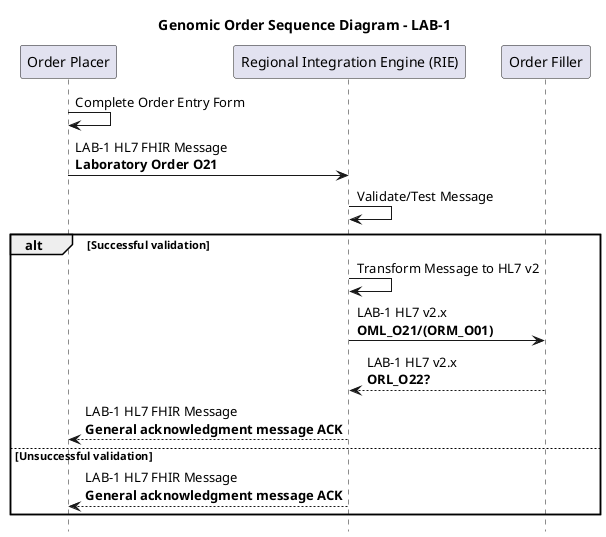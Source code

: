 @startuml

title "Genomic Order Sequence Diagram - LAB-1"

hide footbox

participant "Order Placer" as EPR
participant "Regional Integration Engine (RIE)" as TIE
participant "Order Filler" as LIMS

EPR -> EPR: Complete Order Entry Form
EPR -> TIE: LAB-1 HL7 FHIR Message\n**Laboratory Order O21**
TIE -> TIE: Validate/Test Message

alt Successful validation
TIE -> TIE : Transform Message to HL7 v2
TIE -> LIMS: LAB-1 HL7 v2.x\n**OML_O21/(ORM_O01)**
LIMS --> TIE: LAB-1 HL7 v2.x\n**ORL_O22?**
TIE --> EPR: LAB-1 HL7 FHIR Message\n**General acknowledgment message ACK**
else Unsuccessful validation
TIE --> EPR: LAB-1 HL7 FHIR Message\n**General acknowledgment message ACK**
end

@enduml
